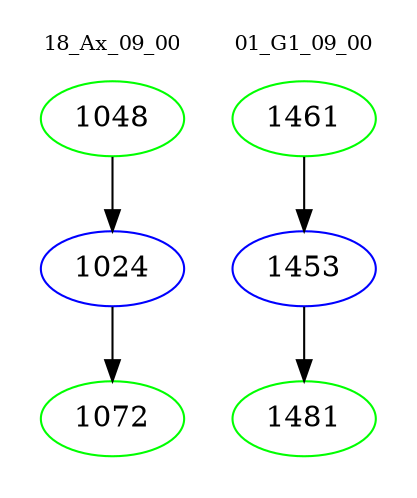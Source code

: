 digraph{
subgraph cluster_0 {
color = white
label = "18_Ax_09_00";
fontsize=10;
T0_1048 [label="1048", color="green"]
T0_1048 -> T0_1024 [color="black"]
T0_1024 [label="1024", color="blue"]
T0_1024 -> T0_1072 [color="black"]
T0_1072 [label="1072", color="green"]
}
subgraph cluster_1 {
color = white
label = "01_G1_09_00";
fontsize=10;
T1_1461 [label="1461", color="green"]
T1_1461 -> T1_1453 [color="black"]
T1_1453 [label="1453", color="blue"]
T1_1453 -> T1_1481 [color="black"]
T1_1481 [label="1481", color="green"]
}
}
